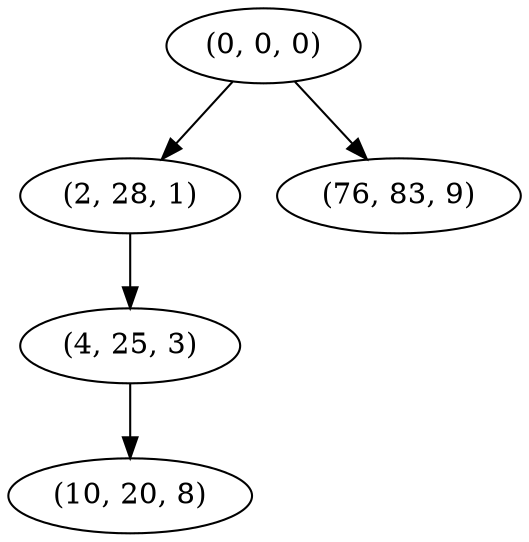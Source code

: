 digraph tree {
    "(0, 0, 0)";
    "(2, 28, 1)";
    "(4, 25, 3)";
    "(10, 20, 8)";
    "(76, 83, 9)";
    "(0, 0, 0)" -> "(2, 28, 1)";
    "(0, 0, 0)" -> "(76, 83, 9)";
    "(2, 28, 1)" -> "(4, 25, 3)";
    "(4, 25, 3)" -> "(10, 20, 8)";
}
